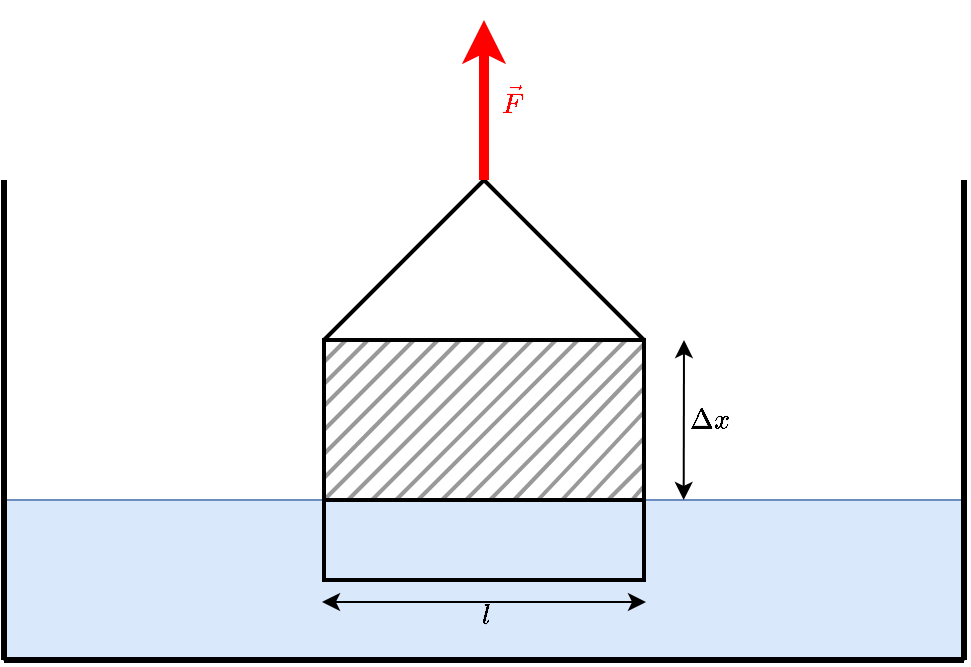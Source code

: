 <mxfile version="17.2.4" type="device"><diagram id="yaIj-VZAMIx1JnmzxaPP" name="Seite-1"><mxGraphModel dx="283" dy="189" grid="1" gridSize="10" guides="1" tooltips="1" connect="1" arrows="1" fold="1" page="1" pageScale="1" pageWidth="827" pageHeight="1169" math="1" shadow="0"><root><mxCell id="0"/><mxCell id="1" parent="0"/><mxCell id="Sz2Msrs13CNcx45wwt9a-5" value="" style="rounded=0;whiteSpace=wrap;html=1;fillColor=#dae8fc;strokeColor=#6c8ebf;" vertex="1" parent="1"><mxGeometry x="200" y="440" width="480" height="80" as="geometry"/></mxCell><mxCell id="Sz2Msrs13CNcx45wwt9a-2" value="" style="endArrow=none;html=1;rounded=0;strokeWidth=3;" edge="1" parent="1"><mxGeometry width="50" height="50" relative="1" as="geometry"><mxPoint x="200" y="520" as="sourcePoint"/><mxPoint x="200" y="280" as="targetPoint"/></mxGeometry></mxCell><mxCell id="Sz2Msrs13CNcx45wwt9a-3" value="" style="endArrow=none;html=1;rounded=0;strokeWidth=3;" edge="1" parent="1"><mxGeometry width="50" height="50" relative="1" as="geometry"><mxPoint x="680" y="520" as="sourcePoint"/><mxPoint x="680" y="280" as="targetPoint"/></mxGeometry></mxCell><mxCell id="Sz2Msrs13CNcx45wwt9a-4" value="" style="endArrow=none;html=1;rounded=0;strokeWidth=3;" edge="1" parent="1"><mxGeometry width="50" height="50" relative="1" as="geometry"><mxPoint x="680" y="520" as="sourcePoint"/><mxPoint x="200" y="520" as="targetPoint"/></mxGeometry></mxCell><mxCell id="Sz2Msrs13CNcx45wwt9a-10" value="" style="endArrow=none;html=1;rounded=0;strokeWidth=2;" edge="1" parent="1"><mxGeometry width="50" height="50" relative="1" as="geometry"><mxPoint x="520" y="480" as="sourcePoint"/><mxPoint x="359" y="480" as="targetPoint"/></mxGeometry></mxCell><mxCell id="Sz2Msrs13CNcx45wwt9a-11" value="" style="endArrow=none;html=1;rounded=0;strokeWidth=2;" edge="1" parent="1"><mxGeometry width="50" height="50" relative="1" as="geometry"><mxPoint x="440" y="280" as="sourcePoint"/><mxPoint x="360" y="360" as="targetPoint"/></mxGeometry></mxCell><mxCell id="Sz2Msrs13CNcx45wwt9a-12" value="" style="endArrow=none;html=1;rounded=0;strokeWidth=2;" edge="1" parent="1"><mxGeometry width="50" height="50" relative="1" as="geometry"><mxPoint x="440" y="280" as="sourcePoint"/><mxPoint x="520" y="360" as="targetPoint"/></mxGeometry></mxCell><mxCell id="Sz2Msrs13CNcx45wwt9a-13" value="" style="endArrow=none;html=1;rounded=0;strokeWidth=2;strokeColor=#999999;" edge="1" parent="1"><mxGeometry width="50" height="50" relative="1" as="geometry"><mxPoint x="440" y="360" as="sourcePoint"/><mxPoint x="360" y="440" as="targetPoint"/></mxGeometry></mxCell><mxCell id="Sz2Msrs13CNcx45wwt9a-14" value="" style="endArrow=none;html=1;rounded=0;strokeWidth=2;strokeColor=#999999;" edge="1" parent="1"><mxGeometry width="50" height="50" relative="1" as="geometry"><mxPoint x="452" y="360" as="sourcePoint"/><mxPoint x="372" y="440" as="targetPoint"/></mxGeometry></mxCell><mxCell id="Sz2Msrs13CNcx45wwt9a-15" value="" style="endArrow=none;html=1;rounded=0;strokeWidth=2;strokeColor=#999999;" edge="1" parent="1"><mxGeometry width="50" height="50" relative="1" as="geometry"><mxPoint x="464" y="360" as="sourcePoint"/><mxPoint x="384" y="440" as="targetPoint"/></mxGeometry></mxCell><mxCell id="Sz2Msrs13CNcx45wwt9a-16" value="" style="endArrow=none;html=1;rounded=0;strokeWidth=2;strokeColor=#999999;" edge="1" parent="1"><mxGeometry width="50" height="50" relative="1" as="geometry"><mxPoint x="476" y="360" as="sourcePoint"/><mxPoint x="396" y="440" as="targetPoint"/></mxGeometry></mxCell><mxCell id="Sz2Msrs13CNcx45wwt9a-17" value="" style="endArrow=none;html=1;rounded=0;strokeWidth=2;strokeColor=#999999;" edge="1" parent="1"><mxGeometry width="50" height="50" relative="1" as="geometry"><mxPoint x="487" y="360" as="sourcePoint"/><mxPoint x="407" y="440" as="targetPoint"/></mxGeometry></mxCell><mxCell id="Sz2Msrs13CNcx45wwt9a-18" value="" style="endArrow=none;html=1;rounded=0;strokeWidth=2;strokeColor=#999999;" edge="1" parent="1"><mxGeometry width="50" height="50" relative="1" as="geometry"><mxPoint x="499" y="360" as="sourcePoint"/><mxPoint x="419" y="440" as="targetPoint"/></mxGeometry></mxCell><mxCell id="Sz2Msrs13CNcx45wwt9a-19" value="" style="endArrow=none;html=1;rounded=0;strokeWidth=2;strokeColor=#999999;" edge="1" parent="1"><mxGeometry width="50" height="50" relative="1" as="geometry"><mxPoint x="511" y="360" as="sourcePoint"/><mxPoint x="431" y="440" as="targetPoint"/></mxGeometry></mxCell><mxCell id="Sz2Msrs13CNcx45wwt9a-20" value="" style="endArrow=none;html=1;rounded=0;strokeWidth=2;strokeColor=#999999;" edge="1" parent="1"><mxGeometry width="50" height="50" relative="1" as="geometry"><mxPoint x="520" y="362" as="sourcePoint"/><mxPoint x="443" y="440" as="targetPoint"/></mxGeometry></mxCell><mxCell id="Sz2Msrs13CNcx45wwt9a-21" value="" style="endArrow=none;html=1;rounded=0;strokeWidth=2;strokeColor=#999999;" edge="1" parent="1"><mxGeometry width="50" height="50" relative="1" as="geometry"><mxPoint x="520" y="372" as="sourcePoint"/><mxPoint x="455" y="440" as="targetPoint"/></mxGeometry></mxCell><mxCell id="Sz2Msrs13CNcx45wwt9a-22" value="" style="endArrow=none;html=1;rounded=0;strokeWidth=2;strokeColor=#999999;" edge="1" parent="1"><mxGeometry width="50" height="50" relative="1" as="geometry"><mxPoint x="520" y="384" as="sourcePoint"/><mxPoint x="467" y="440" as="targetPoint"/></mxGeometry></mxCell><mxCell id="Sz2Msrs13CNcx45wwt9a-23" value="" style="endArrow=none;html=1;rounded=0;strokeWidth=2;strokeColor=#999999;" edge="1" parent="1"><mxGeometry width="50" height="50" relative="1" as="geometry"><mxPoint x="520" y="396" as="sourcePoint"/><mxPoint x="479" y="440" as="targetPoint"/></mxGeometry></mxCell><mxCell id="Sz2Msrs13CNcx45wwt9a-24" value="" style="endArrow=none;html=1;rounded=0;strokeWidth=2;strokeColor=#999999;" edge="1" parent="1"><mxGeometry width="50" height="50" relative="1" as="geometry"><mxPoint x="520" y="409" as="sourcePoint"/><mxPoint x="491" y="440" as="targetPoint"/></mxGeometry></mxCell><mxCell id="Sz2Msrs13CNcx45wwt9a-25" value="" style="endArrow=none;html=1;rounded=0;strokeWidth=2;strokeColor=#999999;" edge="1" parent="1"><mxGeometry width="50" height="50" relative="1" as="geometry"><mxPoint x="520" y="422" as="sourcePoint"/><mxPoint x="502" y="440" as="targetPoint"/></mxGeometry></mxCell><mxCell id="Sz2Msrs13CNcx45wwt9a-26" value="" style="endArrow=none;html=1;rounded=0;strokeWidth=2;strokeColor=#999999;" edge="1" parent="1"><mxGeometry width="50" height="50" relative="1" as="geometry"><mxPoint x="520" y="433" as="sourcePoint"/><mxPoint x="514" y="440" as="targetPoint"/></mxGeometry></mxCell><mxCell id="Sz2Msrs13CNcx45wwt9a-28" value="" style="endArrow=none;html=1;rounded=0;strokeWidth=2;strokeColor=#999999;" edge="1" parent="1"><mxGeometry width="50" height="50" relative="1" as="geometry"><mxPoint x="417" y="360" as="sourcePoint"/><mxPoint x="360" y="417" as="targetPoint"/></mxGeometry></mxCell><mxCell id="Sz2Msrs13CNcx45wwt9a-29" value="" style="endArrow=none;html=1;rounded=0;strokeWidth=2;strokeColor=#999999;" edge="1" parent="1"><mxGeometry width="50" height="50" relative="1" as="geometry"><mxPoint x="405" y="360" as="sourcePoint"/><mxPoint x="360" y="405" as="targetPoint"/></mxGeometry></mxCell><mxCell id="Sz2Msrs13CNcx45wwt9a-30" value="" style="endArrow=none;html=1;rounded=0;strokeWidth=2;strokeColor=#999999;" edge="1" parent="1"><mxGeometry width="50" height="50" relative="1" as="geometry"><mxPoint x="393" y="360" as="sourcePoint"/><mxPoint x="360" y="393" as="targetPoint"/></mxGeometry></mxCell><mxCell id="Sz2Msrs13CNcx45wwt9a-31" value="" style="endArrow=none;html=1;rounded=0;strokeWidth=2;strokeColor=#999999;" edge="1" parent="1"><mxGeometry width="50" height="50" relative="1" as="geometry"><mxPoint x="382" y="360" as="sourcePoint"/><mxPoint x="360" y="382.0" as="targetPoint"/></mxGeometry></mxCell><mxCell id="Sz2Msrs13CNcx45wwt9a-32" value="" style="endArrow=none;html=1;rounded=0;strokeWidth=2;strokeColor=#999999;" edge="1" parent="1"><mxGeometry width="50" height="50" relative="1" as="geometry"><mxPoint x="371" y="360" as="sourcePoint"/><mxPoint x="360" y="371.0" as="targetPoint"/></mxGeometry></mxCell><mxCell id="Sz2Msrs13CNcx45wwt9a-33" value="" style="endArrow=none;html=1;rounded=0;strokeWidth=2;strokeColor=#999999;" edge="1" parent="1"><mxGeometry width="50" height="50" relative="1" as="geometry"><mxPoint x="428" y="360" as="sourcePoint"/><mxPoint x="360" y="429" as="targetPoint"/></mxGeometry></mxCell><mxCell id="Sz2Msrs13CNcx45wwt9a-8" value="" style="endArrow=none;html=1;rounded=0;strokeWidth=2;" edge="1" parent="1"><mxGeometry width="50" height="50" relative="1" as="geometry"><mxPoint x="520" y="360" as="sourcePoint"/><mxPoint x="360" y="360" as="targetPoint"/></mxGeometry></mxCell><mxCell id="Sz2Msrs13CNcx45wwt9a-6" value="" style="endArrow=none;html=1;rounded=0;strokeWidth=2;" edge="1" parent="1"><mxGeometry width="50" height="50" relative="1" as="geometry"><mxPoint x="360" y="480" as="sourcePoint"/><mxPoint x="360" y="359" as="targetPoint"/></mxGeometry></mxCell><mxCell id="Sz2Msrs13CNcx45wwt9a-9" value="" style="endArrow=none;html=1;rounded=0;strokeWidth=2;" edge="1" parent="1"><mxGeometry width="50" height="50" relative="1" as="geometry"><mxPoint x="520" y="440" as="sourcePoint"/><mxPoint x="360" y="440" as="targetPoint"/></mxGeometry></mxCell><mxCell id="Sz2Msrs13CNcx45wwt9a-7" value="" style="endArrow=none;html=1;rounded=0;strokeWidth=2;" edge="1" parent="1"><mxGeometry width="50" height="50" relative="1" as="geometry"><mxPoint x="520" y="481" as="sourcePoint"/><mxPoint x="520" y="359" as="targetPoint"/></mxGeometry></mxCell><mxCell id="Sz2Msrs13CNcx45wwt9a-34" value="" style="endArrow=classic;startArrow=classic;html=1;rounded=0;strokeColor=#000000;strokeWidth=1;" edge="1" parent="1"><mxGeometry width="50" height="50" relative="1" as="geometry"><mxPoint x="359" y="491" as="sourcePoint"/><mxPoint x="521" y="491" as="targetPoint"/></mxGeometry></mxCell><mxCell id="Sz2Msrs13CNcx45wwt9a-35" value="$$l$$" style="text;html=1;resizable=0;autosize=1;align=center;verticalAlign=middle;points=[];fillColor=none;strokeColor=none;rounded=0;" vertex="1" parent="1"><mxGeometry x="421" y="488" width="40" height="20" as="geometry"/></mxCell><mxCell id="Sz2Msrs13CNcx45wwt9a-36" value="" style="endArrow=classic;startArrow=classic;html=1;rounded=0;strokeColor=#000000;strokeWidth=1;exitX=0.708;exitY=0;exitDx=0;exitDy=0;exitPerimeter=0;" edge="1" parent="1" source="Sz2Msrs13CNcx45wwt9a-5"><mxGeometry width="50" height="50" relative="1" as="geometry"><mxPoint x="450" y="460" as="sourcePoint"/><mxPoint x="540" y="360" as="targetPoint"/></mxGeometry></mxCell><mxCell id="Sz2Msrs13CNcx45wwt9a-37" value="$$\Delta x$$" style="text;html=1;resizable=0;autosize=1;align=center;verticalAlign=middle;points=[];fillColor=none;strokeColor=none;rounded=0;" vertex="1" parent="1"><mxGeometry x="513" y="390" width="80" height="20" as="geometry"/></mxCell><mxCell id="Sz2Msrs13CNcx45wwt9a-38" value="" style="endArrow=classic;html=1;rounded=0;strokeColor=#FF0000;strokeWidth=5;" edge="1" parent="1"><mxGeometry width="50" height="50" relative="1" as="geometry"><mxPoint x="440" y="280" as="sourcePoint"/><mxPoint x="440" y="200" as="targetPoint"/></mxGeometry></mxCell><mxCell id="Sz2Msrs13CNcx45wwt9a-39" value="$$\vec{F}$$" style="text;html=1;resizable=0;autosize=1;align=center;verticalAlign=middle;points=[];fillColor=none;strokeColor=none;rounded=0;fontColor=#FF0000;" vertex="1" parent="1"><mxGeometry x="414" y="230" width="80" height="20" as="geometry"/></mxCell></root></mxGraphModel></diagram></mxfile>